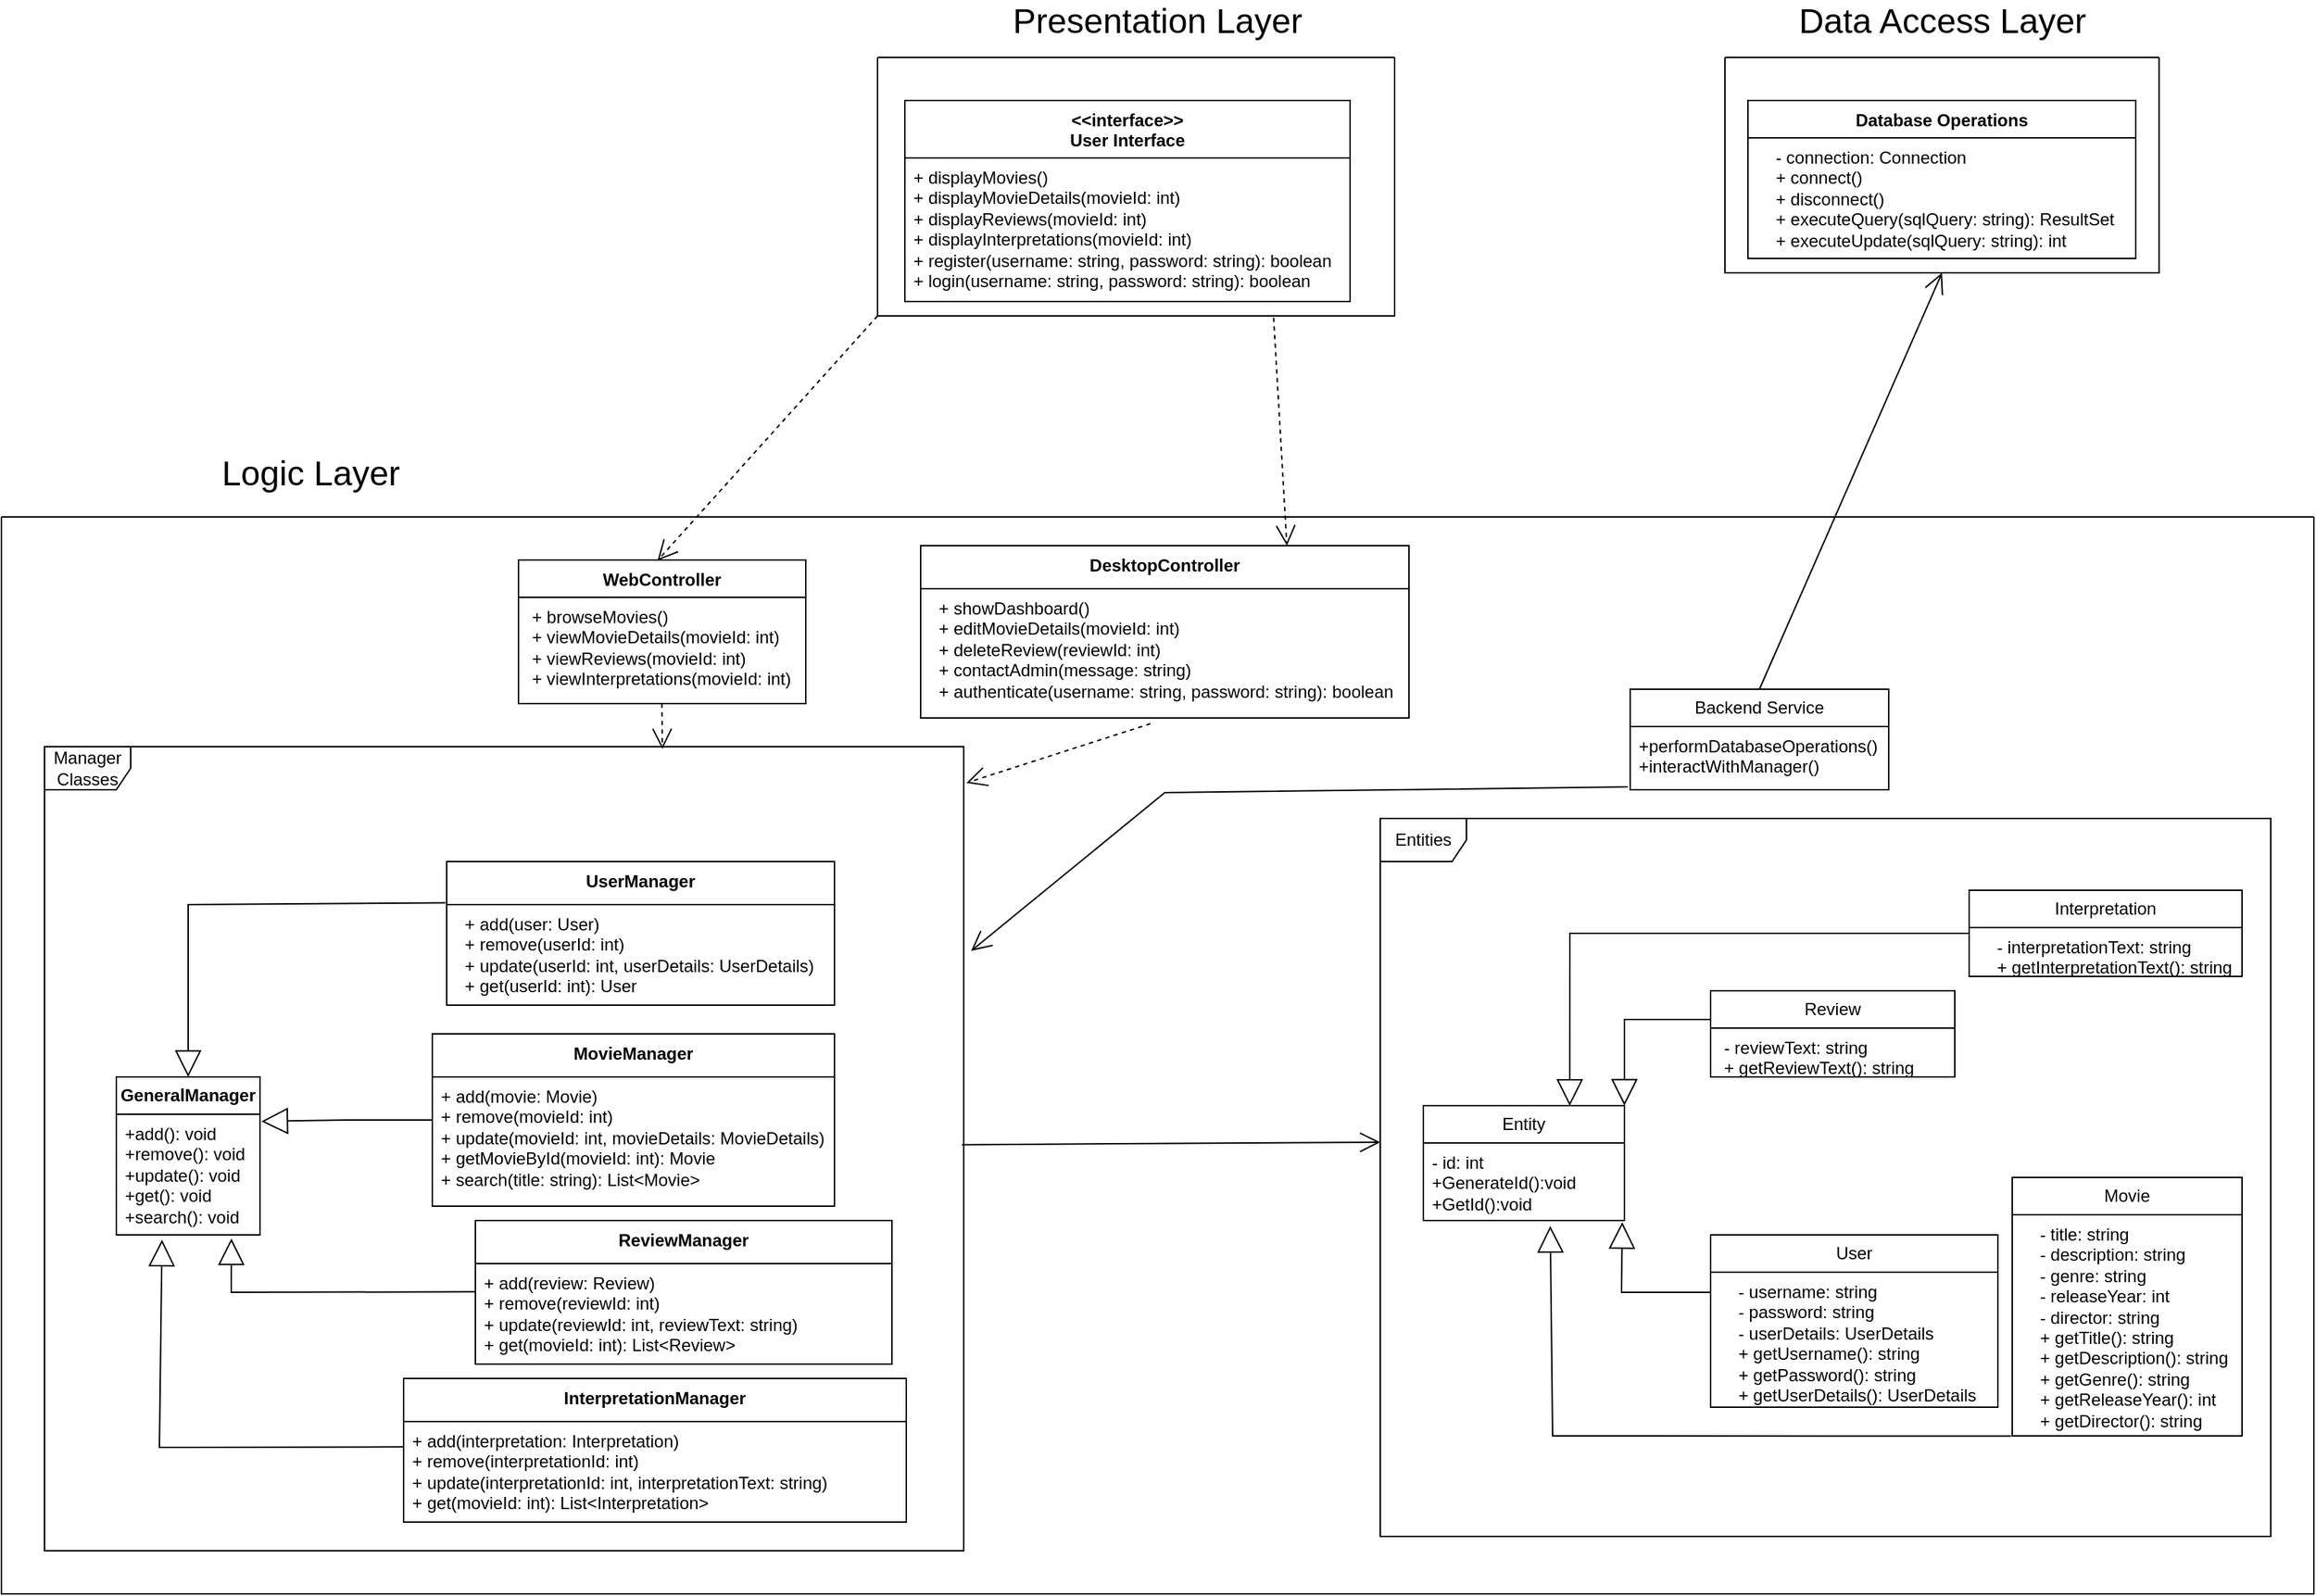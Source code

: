 <mxfile version="24.0.4" type="device">
  <diagram id="C5RBs43oDa-KdzZeNtuy" name="Page-1">
    <mxGraphModel dx="3749" dy="1646" grid="1" gridSize="10" guides="1" tooltips="1" connect="1" arrows="1" fold="1" page="1" pageScale="1" pageWidth="827" pageHeight="1169" math="0" shadow="0">
      <root>
        <mxCell id="WIyWlLk6GJQsqaUBKTNV-0" />
        <mxCell id="WIyWlLk6GJQsqaUBKTNV-1" parent="WIyWlLk6GJQsqaUBKTNV-0" />
        <mxCell id="iR38KoTatVXJLjxWmLt4-14" value="" style="swimlane;startSize=0;" parent="WIyWlLk6GJQsqaUBKTNV-1" vertex="1">
          <mxGeometry x="-190" y="70" width="360" height="180" as="geometry" />
        </mxCell>
        <mxCell id="iR38KoTatVXJLjxWmLt4-9" value="&amp;lt;&amp;lt;interface&amp;gt;&amp;gt;&lt;div&gt;&lt;/div&gt;&lt;div&gt;User Interface&lt;/div&gt;" style="swimlane;fontStyle=1;align=center;verticalAlign=top;childLayout=stackLayout;horizontal=1;startSize=40;horizontalStack=0;resizeParent=1;resizeParentMax=0;resizeLast=0;collapsible=1;marginBottom=0;whiteSpace=wrap;html=1;" parent="iR38KoTatVXJLjxWmLt4-14" vertex="1">
          <mxGeometry x="19" y="30" width="310" height="140" as="geometry" />
        </mxCell>
        <mxCell id="iR38KoTatVXJLjxWmLt4-12" value="&lt;div&gt;+ displayMovies()&lt;/div&gt;&lt;div&gt;+ displayMovieDetails(movieId: int)&lt;/div&gt;&lt;div&gt;+ displayReviews(movieId: int)&lt;/div&gt;&lt;div&gt;+ displayInterpretations(movieId: int)&lt;/div&gt;&lt;div&gt;+ register(username: string, password: string): boolean&lt;/div&gt;&lt;div&gt;+ login(username: string, password: string): boolean&lt;/div&gt;" style="text;strokeColor=none;fillColor=none;align=left;verticalAlign=top;spacingLeft=4;spacingRight=4;overflow=hidden;rotatable=0;points=[[0,0.5],[1,0.5]];portConstraint=eastwest;whiteSpace=wrap;html=1;" parent="iR38KoTatVXJLjxWmLt4-9" vertex="1">
          <mxGeometry y="40" width="310" height="100" as="geometry" />
        </mxCell>
        <mxCell id="iR38KoTatVXJLjxWmLt4-16" value="" style="swimlane;startSize=0;" parent="WIyWlLk6GJQsqaUBKTNV-1" vertex="1">
          <mxGeometry x="-800" y="390" width="1610" height="750" as="geometry" />
        </mxCell>
        <mxCell id="iR38KoTatVXJLjxWmLt4-17" value="DesktopController" style="swimlane;fontStyle=1;align=center;verticalAlign=top;childLayout=stackLayout;horizontal=1;startSize=30;horizontalStack=0;resizeParent=1;resizeParentMax=0;resizeLast=0;collapsible=1;marginBottom=0;whiteSpace=wrap;html=1;" parent="iR38KoTatVXJLjxWmLt4-16" vertex="1">
          <mxGeometry x="640" y="20" width="340" height="120" as="geometry" />
        </mxCell>
        <mxCell id="iR38KoTatVXJLjxWmLt4-20" value="&lt;div&gt;&amp;nbsp; + showDashboard()&lt;/div&gt;&lt;div&gt;&amp;nbsp; + editMovieDetails(movieId: int)&lt;/div&gt;&lt;div&gt;&amp;nbsp; + deleteReview(reviewId: int)&lt;/div&gt;&lt;div&gt;&amp;nbsp; + contactAdmin(message: string)&lt;/div&gt;&lt;div&gt;&amp;nbsp; + authenticate(username: string, password: string): boolean&lt;/div&gt;" style="text;strokeColor=none;fillColor=none;align=left;verticalAlign=top;spacingLeft=4;spacingRight=4;overflow=hidden;rotatable=0;points=[[0,0.5],[1,0.5]];portConstraint=eastwest;whiteSpace=wrap;html=1;" parent="iR38KoTatVXJLjxWmLt4-17" vertex="1">
          <mxGeometry y="30" width="340" height="90" as="geometry" />
        </mxCell>
        <mxCell id="iR38KoTatVXJLjxWmLt4-21" value="WebController" style="swimlane;fontStyle=1;align=center;verticalAlign=top;childLayout=stackLayout;horizontal=1;startSize=26;horizontalStack=0;resizeParent=1;resizeParentMax=0;resizeLast=0;collapsible=1;marginBottom=0;whiteSpace=wrap;html=1;" parent="iR38KoTatVXJLjxWmLt4-16" vertex="1">
          <mxGeometry x="360" y="30" width="200" height="100" as="geometry" />
        </mxCell>
        <mxCell id="iR38KoTatVXJLjxWmLt4-24" value="&lt;div&gt;&amp;nbsp;+ browseMovies()&lt;/div&gt;&lt;div&gt;&amp;nbsp;+ viewMovieDetails(movieId: int)&lt;/div&gt;&lt;div&gt;&amp;nbsp;+ viewReviews(movieId: int)&lt;/div&gt;&lt;div&gt;&amp;nbsp;+ viewInterpretations(movieId: int)&lt;/div&gt;" style="text;strokeColor=none;fillColor=none;align=left;verticalAlign=top;spacingLeft=4;spacingRight=4;overflow=hidden;rotatable=0;points=[[0,0.5],[1,0.5]];portConstraint=eastwest;whiteSpace=wrap;html=1;" parent="iR38KoTatVXJLjxWmLt4-21" vertex="1">
          <mxGeometry y="26" width="200" height="74" as="geometry" />
        </mxCell>
        <mxCell id="iR38KoTatVXJLjxWmLt4-25" value="&lt;div&gt;&lt;span style=&quot;background-color: initial;&quot;&gt;UserManager&lt;/span&gt;&lt;br&gt;&lt;/div&gt;" style="swimlane;fontStyle=1;align=center;verticalAlign=top;childLayout=stackLayout;horizontal=1;startSize=30;horizontalStack=0;resizeParent=1;resizeParentMax=0;resizeLast=0;collapsible=1;marginBottom=0;whiteSpace=wrap;html=1;" parent="iR38KoTatVXJLjxWmLt4-16" vertex="1">
          <mxGeometry x="310" y="240" width="270" height="100" as="geometry" />
        </mxCell>
        <mxCell id="iR38KoTatVXJLjxWmLt4-28" value="&lt;div&gt;&amp;nbsp; + add(user: User)&lt;/div&gt;&lt;div&gt;&amp;nbsp; + remove(userId: int)&lt;/div&gt;&lt;div&gt;&amp;nbsp; + update(userId: int, userDetails: UserDetails)&lt;/div&gt;&lt;div&gt;&amp;nbsp; + get(userId: int): User&lt;/div&gt;" style="text;strokeColor=none;fillColor=none;align=left;verticalAlign=top;spacingLeft=4;spacingRight=4;overflow=hidden;rotatable=0;points=[[0,0.5],[1,0.5]];portConstraint=eastwest;whiteSpace=wrap;html=1;" parent="iR38KoTatVXJLjxWmLt4-25" vertex="1">
          <mxGeometry y="30" width="270" height="70" as="geometry" />
        </mxCell>
        <mxCell id="iR38KoTatVXJLjxWmLt4-33" value="&lt;div&gt;&lt;span style=&quot;background-color: initial;&quot;&gt;MovieManager&lt;/span&gt;&lt;br&gt;&lt;/div&gt;" style="swimlane;fontStyle=1;align=center;verticalAlign=top;childLayout=stackLayout;horizontal=1;startSize=30;horizontalStack=0;resizeParent=1;resizeParentMax=0;resizeLast=0;collapsible=1;marginBottom=0;whiteSpace=wrap;html=1;" parent="iR38KoTatVXJLjxWmLt4-16" vertex="1">
          <mxGeometry x="300" y="360" width="280" height="120" as="geometry" />
        </mxCell>
        <mxCell id="iR38KoTatVXJLjxWmLt4-36" value="&lt;div&gt;+ add(movie: Movie)&lt;/div&gt;&lt;div&gt;+ remove(movieId: int)&lt;/div&gt;&lt;div&gt;+ update(movieId: int, movieDetails: MovieDetails)&lt;/div&gt;&lt;div&gt;+ getMovieById(movieId: int): Movie&lt;/div&gt;&lt;div&gt;+ search(title: string): List&amp;lt;Movie&amp;gt;&lt;/div&gt;" style="text;strokeColor=none;fillColor=none;align=left;verticalAlign=top;spacingLeft=4;spacingRight=4;overflow=hidden;rotatable=0;points=[[0,0.5],[1,0.5]];portConstraint=eastwest;whiteSpace=wrap;html=1;" parent="iR38KoTatVXJLjxWmLt4-33" vertex="1">
          <mxGeometry y="30" width="280" height="90" as="geometry" />
        </mxCell>
        <mxCell id="iR38KoTatVXJLjxWmLt4-61" value="&lt;div&gt;&lt;span style=&quot;background-color: initial;&quot;&gt;ReviewManager&lt;/span&gt;&lt;br&gt;&lt;/div&gt;" style="swimlane;fontStyle=1;align=center;verticalAlign=top;childLayout=stackLayout;horizontal=1;startSize=30;horizontalStack=0;resizeParent=1;resizeParentMax=0;resizeLast=0;collapsible=1;marginBottom=0;whiteSpace=wrap;html=1;" parent="iR38KoTatVXJLjxWmLt4-16" vertex="1">
          <mxGeometry x="330" y="490" width="290" height="100" as="geometry" />
        </mxCell>
        <mxCell id="iR38KoTatVXJLjxWmLt4-62" value="&lt;div&gt;+ add(review: Review)&lt;/div&gt;&lt;div&gt;+ remove(reviewId: int)&lt;/div&gt;&lt;div&gt;+ update(reviewId: int, reviewText: string)&lt;/div&gt;&lt;div&gt;+ get(movieId: int): List&amp;lt;Review&amp;gt;&lt;/div&gt;" style="text;strokeColor=none;fillColor=none;align=left;verticalAlign=top;spacingLeft=4;spacingRight=4;overflow=hidden;rotatable=0;points=[[0,0.5],[1,0.5]];portConstraint=eastwest;whiteSpace=wrap;html=1;" parent="iR38KoTatVXJLjxWmLt4-61" vertex="1">
          <mxGeometry y="30" width="290" height="70" as="geometry" />
        </mxCell>
        <mxCell id="iR38KoTatVXJLjxWmLt4-63" value="&lt;div&gt;&lt;span style=&quot;background-color: initial;&quot;&gt;InterpretationManager&lt;/span&gt;&lt;br&gt;&lt;/div&gt;" style="swimlane;fontStyle=1;align=center;verticalAlign=top;childLayout=stackLayout;horizontal=1;startSize=30;horizontalStack=0;resizeParent=1;resizeParentMax=0;resizeLast=0;collapsible=1;marginBottom=0;whiteSpace=wrap;html=1;" parent="iR38KoTatVXJLjxWmLt4-16" vertex="1">
          <mxGeometry x="280" y="600" width="350" height="100" as="geometry" />
        </mxCell>
        <mxCell id="iR38KoTatVXJLjxWmLt4-64" value="&lt;div&gt;+ add(interpretation: Interpretation)&lt;/div&gt;&lt;div&gt;+ remove(interpretationId: int)&lt;/div&gt;&lt;div&gt;+ update(interpretationId: int, interpretationText: string)&lt;/div&gt;&lt;div&gt;+ get(movieId: int): List&amp;lt;Interpretation&amp;gt;&lt;/div&gt;" style="text;strokeColor=none;fillColor=none;align=left;verticalAlign=top;spacingLeft=4;spacingRight=4;overflow=hidden;rotatable=0;points=[[0,0.5],[1,0.5]];portConstraint=eastwest;whiteSpace=wrap;html=1;" parent="iR38KoTatVXJLjxWmLt4-63" vertex="1">
          <mxGeometry y="30" width="350" height="70" as="geometry" />
        </mxCell>
        <mxCell id="qx7hN7F4rczpkf0NwDpL-4" value="User" style="swimlane;fontStyle=0;childLayout=stackLayout;horizontal=1;startSize=26;fillColor=none;horizontalStack=0;resizeParent=1;resizeParentMax=0;resizeLast=0;collapsible=1;marginBottom=0;whiteSpace=wrap;html=1;" parent="iR38KoTatVXJLjxWmLt4-16" vertex="1">
          <mxGeometry x="1190" y="500" width="200" height="120" as="geometry" />
        </mxCell>
        <mxCell id="qx7hN7F4rczpkf0NwDpL-5" value="&lt;div&gt;&lt;span style=&quot;background-color: initial;&quot;&gt;&amp;nbsp; &amp;nbsp; - username: string&lt;/span&gt;&lt;br&gt;&lt;/div&gt;&lt;div&gt;&amp;nbsp; &amp;nbsp; - password: string&lt;/div&gt;&lt;div&gt;&amp;nbsp; &amp;nbsp; - userDetails: UserDetails&lt;/div&gt;&lt;div&gt;&amp;nbsp; &amp;nbsp; + getUsername(): string&lt;/div&gt;&lt;div&gt;&amp;nbsp; &amp;nbsp; + getPassword(): string&lt;/div&gt;&lt;div&gt;&amp;nbsp; &amp;nbsp; + getUserDetails(): UserDetails&lt;/div&gt;" style="text;strokeColor=none;fillColor=none;align=left;verticalAlign=top;spacingLeft=4;spacingRight=4;overflow=hidden;rotatable=0;points=[[0,0.5],[1,0.5]];portConstraint=eastwest;whiteSpace=wrap;html=1;" parent="qx7hN7F4rczpkf0NwDpL-4" vertex="1">
          <mxGeometry y="26" width="200" height="94" as="geometry" />
        </mxCell>
        <mxCell id="qx7hN7F4rczpkf0NwDpL-8" value="Movie" style="swimlane;fontStyle=0;childLayout=stackLayout;horizontal=1;startSize=26;fillColor=none;horizontalStack=0;resizeParent=1;resizeParentMax=0;resizeLast=0;collapsible=1;marginBottom=0;whiteSpace=wrap;html=1;" parent="iR38KoTatVXJLjxWmLt4-16" vertex="1">
          <mxGeometry x="1400" y="460" width="160" height="180" as="geometry" />
        </mxCell>
        <mxCell id="qx7hN7F4rczpkf0NwDpL-9" value="&lt;div&gt;&lt;span style=&quot;background-color: initial;&quot;&gt;&amp;nbsp; &amp;nbsp; - title: string&lt;/span&gt;&lt;br&gt;&lt;/div&gt;&lt;div&gt;&amp;nbsp; &amp;nbsp; - description: string&lt;/div&gt;&lt;div&gt;&amp;nbsp; &amp;nbsp; - genre: string&lt;/div&gt;&lt;div&gt;&amp;nbsp; &amp;nbsp; - releaseYear: int&lt;/div&gt;&lt;div&gt;&amp;nbsp; &amp;nbsp; - director: string&lt;/div&gt;&lt;div&gt;&amp;nbsp; &amp;nbsp; + getTitle(): string&lt;/div&gt;&lt;div&gt;&amp;nbsp; &amp;nbsp; + getDescription(): string&lt;/div&gt;&lt;div&gt;&amp;nbsp; &amp;nbsp; + getGenre(): string&lt;/div&gt;&lt;div&gt;&amp;nbsp; &amp;nbsp; + getReleaseYear(): int&lt;/div&gt;&lt;div&gt;&amp;nbsp; &amp;nbsp; + getDirector(): string&lt;/div&gt;" style="text;strokeColor=none;fillColor=none;align=left;verticalAlign=top;spacingLeft=4;spacingRight=4;overflow=hidden;rotatable=0;points=[[0,0.5],[1,0.5]];portConstraint=eastwest;whiteSpace=wrap;html=1;" parent="qx7hN7F4rczpkf0NwDpL-8" vertex="1">
          <mxGeometry y="26" width="160" height="154" as="geometry" />
        </mxCell>
        <mxCell id="qx7hN7F4rczpkf0NwDpL-12" value="Review" style="swimlane;fontStyle=0;childLayout=stackLayout;horizontal=1;startSize=26;fillColor=none;horizontalStack=0;resizeParent=1;resizeParentMax=0;resizeLast=0;collapsible=1;marginBottom=0;whiteSpace=wrap;html=1;" parent="iR38KoTatVXJLjxWmLt4-16" vertex="1">
          <mxGeometry x="1190" y="330" width="170" height="60" as="geometry" />
        </mxCell>
        <mxCell id="qx7hN7F4rczpkf0NwDpL-13" value="&lt;div&gt;&lt;span style=&quot;background-color: initial;&quot;&gt;&amp;nbsp;- reviewText: string&lt;/span&gt;&lt;br&gt;&lt;/div&gt;&lt;div&gt;&amp;nbsp;+ getReviewText(): string&lt;/div&gt;" style="text;strokeColor=none;fillColor=none;align=left;verticalAlign=top;spacingLeft=4;spacingRight=4;overflow=hidden;rotatable=0;points=[[0,0.5],[1,0.5]];portConstraint=eastwest;whiteSpace=wrap;html=1;" parent="qx7hN7F4rczpkf0NwDpL-12" vertex="1">
          <mxGeometry y="26" width="170" height="34" as="geometry" />
        </mxCell>
        <mxCell id="qx7hN7F4rczpkf0NwDpL-16" value="Interpretation" style="swimlane;fontStyle=0;childLayout=stackLayout;horizontal=1;startSize=26;fillColor=none;horizontalStack=0;resizeParent=1;resizeParentMax=0;resizeLast=0;collapsible=1;marginBottom=0;whiteSpace=wrap;html=1;" parent="iR38KoTatVXJLjxWmLt4-16" vertex="1">
          <mxGeometry x="1370" y="260" width="190" height="60" as="geometry" />
        </mxCell>
        <mxCell id="qx7hN7F4rczpkf0NwDpL-17" value="&lt;div&gt;&lt;span style=&quot;background-color: initial;&quot;&gt;&amp;nbsp; &amp;nbsp; - interpretationText: string&lt;/span&gt;&lt;/div&gt;&lt;div&gt;&amp;nbsp; &amp;nbsp; + getInterpretationText(): string&lt;/div&gt;" style="text;strokeColor=none;fillColor=none;align=left;verticalAlign=top;spacingLeft=4;spacingRight=4;overflow=hidden;rotatable=0;points=[[0,0.5],[1,0.5]];portConstraint=eastwest;whiteSpace=wrap;html=1;" parent="qx7hN7F4rczpkf0NwDpL-16" vertex="1">
          <mxGeometry y="26" width="190" height="34" as="geometry" />
        </mxCell>
        <mxCell id="qx7hN7F4rczpkf0NwDpL-27" value="Manager Classes" style="shape=umlFrame;whiteSpace=wrap;html=1;pointerEvents=0;" parent="iR38KoTatVXJLjxWmLt4-16" vertex="1">
          <mxGeometry x="30" y="160" width="640" height="560" as="geometry" />
        </mxCell>
        <mxCell id="qx7hN7F4rczpkf0NwDpL-31" value="Backend Service" style="swimlane;fontStyle=0;childLayout=stackLayout;horizontal=1;startSize=26;fillColor=none;horizontalStack=0;resizeParent=1;resizeParentMax=0;resizeLast=0;collapsible=1;marginBottom=0;whiteSpace=wrap;html=1;" parent="iR38KoTatVXJLjxWmLt4-16" vertex="1">
          <mxGeometry x="1134" y="120" width="180" height="70" as="geometry" />
        </mxCell>
        <mxCell id="qx7hN7F4rczpkf0NwDpL-32" value="+performDatabaseOperations()&lt;div&gt;+interactWithManager()&lt;/div&gt;" style="text;strokeColor=none;fillColor=none;align=left;verticalAlign=top;spacingLeft=4;spacingRight=4;overflow=hidden;rotatable=0;points=[[0,0.5],[1,0.5]];portConstraint=eastwest;whiteSpace=wrap;html=1;" parent="qx7hN7F4rczpkf0NwDpL-31" vertex="1">
          <mxGeometry y="26" width="180" height="44" as="geometry" />
        </mxCell>
        <mxCell id="qx7hN7F4rczpkf0NwDpL-35" value="Entities" style="shape=umlFrame;whiteSpace=wrap;html=1;pointerEvents=0;" parent="iR38KoTatVXJLjxWmLt4-16" vertex="1">
          <mxGeometry x="960" y="210" width="620" height="500" as="geometry" />
        </mxCell>
        <mxCell id="qx7hN7F4rczpkf0NwDpL-36" value="" style="endArrow=open;endFill=1;endSize=12;html=1;rounded=0;entryX=0;entryY=0.451;entryDx=0;entryDy=0;entryPerimeter=0;exitX=0.998;exitY=0.495;exitDx=0;exitDy=0;exitPerimeter=0;" parent="iR38KoTatVXJLjxWmLt4-16" source="qx7hN7F4rczpkf0NwDpL-27" target="qx7hN7F4rczpkf0NwDpL-35" edge="1">
          <mxGeometry width="160" relative="1" as="geometry">
            <mxPoint x="580" y="389.5" as="sourcePoint" />
            <mxPoint x="740" y="389.5" as="targetPoint" />
          </mxGeometry>
        </mxCell>
        <mxCell id="qx7hN7F4rczpkf0NwDpL-40" value="" style="endArrow=open;endSize=12;dashed=1;html=1;rounded=0;exitX=1.007;exitY=1.022;exitDx=0;exitDy=0;exitPerimeter=0;entryX=0.618;entryY=0.003;entryDx=0;entryDy=0;entryPerimeter=0;" parent="iR38KoTatVXJLjxWmLt4-16" edge="1">
          <mxGeometry width="160" relative="1" as="geometry">
            <mxPoint x="459.82" y="129.998" as="sourcePoint" />
            <mxPoint x="460.18" y="161.68" as="targetPoint" />
            <Array as="points" />
          </mxGeometry>
        </mxCell>
        <mxCell id="qx7hN7F4rczpkf0NwDpL-41" value="" style="endArrow=open;endSize=12;dashed=1;html=1;rounded=0;exitX=1.009;exitY=0.411;exitDx=0;exitDy=0;entryX=1.003;entryY=0.045;entryDx=0;entryDy=0;exitPerimeter=0;entryPerimeter=0;" parent="iR38KoTatVXJLjxWmLt4-16" target="qx7hN7F4rczpkf0NwDpL-27" edge="1">
          <mxGeometry x="0.01" width="160" relative="1" as="geometry">
            <mxPoint x="800" y="144.0" as="sourcePoint" />
            <mxPoint x="950.94" y="194.51" as="targetPoint" />
            <mxPoint as="offset" />
          </mxGeometry>
        </mxCell>
        <mxCell id="qx7hN7F4rczpkf0NwDpL-43" value="" style="endArrow=open;endFill=1;endSize=12;html=1;rounded=0;exitX=-0.009;exitY=0.955;exitDx=0;exitDy=0;exitPerimeter=0;entryX=1.008;entryY=0.254;entryDx=0;entryDy=0;entryPerimeter=0;" parent="iR38KoTatVXJLjxWmLt4-16" source="qx7hN7F4rczpkf0NwDpL-32" target="qx7hN7F4rczpkf0NwDpL-27" edge="1">
          <mxGeometry width="160" relative="1" as="geometry">
            <mxPoint x="710" y="340" as="sourcePoint" />
            <mxPoint x="870" y="340" as="targetPoint" />
            <Array as="points">
              <mxPoint x="810" y="192" />
            </Array>
          </mxGeometry>
        </mxCell>
        <mxCell id="nimb80_pBrbYNt26mRaU-0" value="Entity" style="swimlane;fontStyle=0;childLayout=stackLayout;horizontal=1;startSize=26;fillColor=none;horizontalStack=0;resizeParent=1;resizeParentMax=0;resizeLast=0;collapsible=1;marginBottom=0;whiteSpace=wrap;html=1;" vertex="1" parent="iR38KoTatVXJLjxWmLt4-16">
          <mxGeometry x="990" y="410" width="140" height="80" as="geometry" />
        </mxCell>
        <mxCell id="nimb80_pBrbYNt26mRaU-1" value="&lt;div&gt;- id: int&lt;/div&gt;+GenerateId():void&lt;div&gt;+GetId():void&lt;/div&gt;" style="text;strokeColor=none;fillColor=none;align=left;verticalAlign=top;spacingLeft=4;spacingRight=4;overflow=hidden;rotatable=0;points=[[0,0.5],[1,0.5]];portConstraint=eastwest;whiteSpace=wrap;html=1;" vertex="1" parent="nimb80_pBrbYNt26mRaU-0">
          <mxGeometry y="26" width="140" height="54" as="geometry" />
        </mxCell>
        <mxCell id="nimb80_pBrbYNt26mRaU-4" value="&lt;div&gt;&lt;br&gt;&lt;/div&gt;&lt;div&gt;&lt;br&gt;&lt;/div&gt;" style="endArrow=block;endSize=16;endFill=0;html=1;rounded=0;entryX=0.989;entryY=1.021;entryDx=0;entryDy=0;entryPerimeter=0;" edge="1" parent="iR38KoTatVXJLjxWmLt4-16" target="nimb80_pBrbYNt26mRaU-1">
          <mxGeometry width="160" relative="1" as="geometry">
            <mxPoint x="1190" y="540" as="sourcePoint" />
            <mxPoint x="1168.24" y="583.39" as="targetPoint" />
            <Array as="points">
              <mxPoint x="1128" y="540" />
            </Array>
          </mxGeometry>
        </mxCell>
        <mxCell id="nimb80_pBrbYNt26mRaU-5" value="&lt;div&gt;&lt;br&gt;&lt;/div&gt;&lt;div&gt;&lt;br&gt;&lt;/div&gt;" style="endArrow=block;endSize=16;endFill=0;html=1;rounded=0;entryX=1;entryY=0;entryDx=0;entryDy=0;" edge="1" parent="iR38KoTatVXJLjxWmLt4-16" target="nimb80_pBrbYNt26mRaU-0">
          <mxGeometry width="160" relative="1" as="geometry">
            <mxPoint x="1190" y="350" as="sourcePoint" />
            <mxPoint x="1090" y="310" as="targetPoint" />
            <Array as="points">
              <mxPoint x="1130" y="350" />
            </Array>
          </mxGeometry>
        </mxCell>
        <mxCell id="nimb80_pBrbYNt26mRaU-6" value="&lt;div&gt;&lt;br&gt;&lt;/div&gt;&lt;div&gt;&lt;br&gt;&lt;/div&gt;" style="endArrow=block;endSize=16;endFill=0;html=1;rounded=0;entryX=0.728;entryY=0.002;entryDx=0;entryDy=0;entryPerimeter=0;" edge="1" parent="iR38KoTatVXJLjxWmLt4-16" target="nimb80_pBrbYNt26mRaU-0">
          <mxGeometry width="160" relative="1" as="geometry">
            <mxPoint x="1370" y="290" as="sourcePoint" />
            <mxPoint x="1312" y="310" as="targetPoint" />
            <Array as="points">
              <mxPoint x="1092" y="290" />
            </Array>
          </mxGeometry>
        </mxCell>
        <mxCell id="nimb80_pBrbYNt26mRaU-8" value="&lt;div&gt;&lt;br&gt;&lt;/div&gt;&lt;div&gt;&lt;br&gt;&lt;/div&gt;" style="endArrow=block;endSize=16;endFill=0;html=1;rounded=0;exitX=-0.005;exitY=1.001;exitDx=0;exitDy=0;exitPerimeter=0;entryX=0.631;entryY=1.071;entryDx=0;entryDy=0;entryPerimeter=0;" edge="1" parent="iR38KoTatVXJLjxWmLt4-16" source="qx7hN7F4rczpkf0NwDpL-9" target="nimb80_pBrbYNt26mRaU-1">
          <mxGeometry width="160" relative="1" as="geometry">
            <mxPoint x="1158" y="620" as="sourcePoint" />
            <mxPoint x="1100" y="680" as="targetPoint" />
            <Array as="points">
              <mxPoint x="1080" y="640" />
            </Array>
          </mxGeometry>
        </mxCell>
        <mxCell id="nimb80_pBrbYNt26mRaU-9" value="&lt;b&gt;GeneralManager&lt;/b&gt;" style="swimlane;fontStyle=0;childLayout=stackLayout;horizontal=1;startSize=26;fillColor=none;horizontalStack=0;resizeParent=1;resizeParentMax=0;resizeLast=0;collapsible=1;marginBottom=0;whiteSpace=wrap;html=1;" vertex="1" parent="iR38KoTatVXJLjxWmLt4-16">
          <mxGeometry x="80" y="390" width="100" height="110" as="geometry" />
        </mxCell>
        <mxCell id="nimb80_pBrbYNt26mRaU-10" value="+add(): void&lt;div&gt;+remove(): void&lt;/div&gt;&lt;div&gt;+update(): void&lt;/div&gt;&lt;div&gt;+get(): void&lt;/div&gt;&lt;div&gt;+search(): void&lt;/div&gt;" style="text;strokeColor=none;fillColor=none;align=left;verticalAlign=top;spacingLeft=4;spacingRight=4;overflow=hidden;rotatable=0;points=[[0,0.5],[1,0.5]];portConstraint=eastwest;whiteSpace=wrap;html=1;" vertex="1" parent="nimb80_pBrbYNt26mRaU-9">
          <mxGeometry y="26" width="100" height="84" as="geometry" />
        </mxCell>
        <mxCell id="nimb80_pBrbYNt26mRaU-13" value="&lt;div&gt;&lt;br&gt;&lt;/div&gt;&lt;div&gt;&lt;br&gt;&lt;/div&gt;" style="endArrow=block;endSize=16;endFill=0;html=1;rounded=0;entryX=1;entryY=0;entryDx=0;entryDy=0;exitX=-0.003;exitY=-0.017;exitDx=0;exitDy=0;exitPerimeter=0;" edge="1" parent="iR38KoTatVXJLjxWmLt4-16" source="iR38KoTatVXJLjxWmLt4-28">
          <mxGeometry width="160" relative="1" as="geometry">
            <mxPoint x="190" y="330" as="sourcePoint" />
            <mxPoint x="130" y="390" as="targetPoint" />
            <Array as="points">
              <mxPoint x="130" y="270" />
            </Array>
          </mxGeometry>
        </mxCell>
        <mxCell id="nimb80_pBrbYNt26mRaU-14" value="&lt;div&gt;&lt;br&gt;&lt;/div&gt;&lt;div&gt;&lt;br&gt;&lt;/div&gt;" style="endArrow=block;endSize=16;endFill=0;html=1;rounded=0;entryX=1.01;entryY=0.059;entryDx=0;entryDy=0;exitX=-0.003;exitY=-0.017;exitDx=0;exitDy=0;exitPerimeter=0;entryPerimeter=0;" edge="1" parent="iR38KoTatVXJLjxWmLt4-16" target="nimb80_pBrbYNt26mRaU-10">
          <mxGeometry width="160" relative="1" as="geometry">
            <mxPoint x="300" y="420" as="sourcePoint" />
            <mxPoint x="121" y="541" as="targetPoint" />
            <Array as="points">
              <mxPoint x="240" y="420" />
            </Array>
          </mxGeometry>
        </mxCell>
        <mxCell id="nimb80_pBrbYNt26mRaU-15" value="&lt;div&gt;&lt;br&gt;&lt;/div&gt;&lt;div&gt;&lt;br&gt;&lt;/div&gt;" style="endArrow=block;endSize=16;endFill=0;html=1;rounded=0;entryX=0.801;entryY=1.03;entryDx=0;entryDy=0;exitX=-0.003;exitY=-0.017;exitDx=0;exitDy=0;exitPerimeter=0;entryPerimeter=0;" edge="1" parent="iR38KoTatVXJLjxWmLt4-16" target="nimb80_pBrbYNt26mRaU-10">
          <mxGeometry width="160" relative="1" as="geometry">
            <mxPoint x="330" y="539.66" as="sourcePoint" />
            <mxPoint x="211" y="539.66" as="targetPoint" />
            <Array as="points">
              <mxPoint x="160" y="540" />
            </Array>
          </mxGeometry>
        </mxCell>
        <mxCell id="nimb80_pBrbYNt26mRaU-16" value="&lt;div&gt;&lt;br&gt;&lt;/div&gt;&lt;div&gt;&lt;br&gt;&lt;/div&gt;" style="endArrow=block;endSize=16;endFill=0;html=1;rounded=0;entryX=0.318;entryY=1.04;entryDx=0;entryDy=0;exitX=-0.003;exitY=-0.017;exitDx=0;exitDy=0;exitPerimeter=0;entryPerimeter=0;" edge="1" parent="iR38KoTatVXJLjxWmLt4-16" target="nimb80_pBrbYNt26mRaU-10">
          <mxGeometry width="160" relative="1" as="geometry">
            <mxPoint x="280" y="647.66" as="sourcePoint" />
            <mxPoint x="110" y="600" as="targetPoint" />
            <Array as="points">
              <mxPoint x="110" y="648" />
            </Array>
          </mxGeometry>
        </mxCell>
        <mxCell id="iR38KoTatVXJLjxWmLt4-46" value="" style="swimlane;startSize=0;" parent="WIyWlLk6GJQsqaUBKTNV-1" vertex="1">
          <mxGeometry x="400" y="70" width="302.25" height="150" as="geometry" />
        </mxCell>
        <mxCell id="iR38KoTatVXJLjxWmLt4-47" value="Database Operations" style="swimlane;fontStyle=1;align=center;verticalAlign=top;childLayout=stackLayout;horizontal=1;startSize=26;horizontalStack=0;resizeParent=1;resizeParentMax=0;resizeLast=0;collapsible=1;marginBottom=0;whiteSpace=wrap;html=1;" parent="iR38KoTatVXJLjxWmLt4-46" vertex="1">
          <mxGeometry x="16" y="30" width="270" height="110" as="geometry" />
        </mxCell>
        <mxCell id="iR38KoTatVXJLjxWmLt4-50" value="&lt;div&gt;&amp;nbsp; &amp;nbsp; - connection: Connection&lt;/div&gt;&lt;div&gt;&amp;nbsp; &amp;nbsp; + connect()&lt;/div&gt;&lt;div&gt;&amp;nbsp; &amp;nbsp; + disconnect()&lt;/div&gt;&lt;div&gt;&amp;nbsp; &amp;nbsp; + executeQuery(sqlQuery: string): ResultSet&lt;/div&gt;&lt;div&gt;&amp;nbsp; &amp;nbsp; + executeUpdate(sqlQuery: string): int&lt;/div&gt;" style="text;strokeColor=none;fillColor=none;align=left;verticalAlign=top;spacingLeft=4;spacingRight=4;overflow=hidden;rotatable=0;points=[[0,0.5],[1,0.5]];portConstraint=eastwest;whiteSpace=wrap;html=1;" parent="iR38KoTatVXJLjxWmLt4-47" vertex="1">
          <mxGeometry y="26" width="270" height="84" as="geometry" />
        </mxCell>
        <mxCell id="iR38KoTatVXJLjxWmLt4-55" value="" style="endArrow=open;endSize=12;dashed=1;html=1;rounded=0;entryX=0.484;entryY=0.004;entryDx=0;entryDy=0;exitX=0;exitY=1;exitDx=0;exitDy=0;entryPerimeter=0;" parent="WIyWlLk6GJQsqaUBKTNV-1" source="iR38KoTatVXJLjxWmLt4-14" target="iR38KoTatVXJLjxWmLt4-21" edge="1">
          <mxGeometry x="0.01" width="160" relative="1" as="geometry">
            <mxPoint x="194" y="348" as="sourcePoint" />
            <mxPoint x="344" y="442" as="targetPoint" />
            <mxPoint as="offset" />
          </mxGeometry>
        </mxCell>
        <mxCell id="iR38KoTatVXJLjxWmLt4-57" value="" style="endArrow=open;endSize=12;dashed=1;html=1;rounded=0;exitX=0.766;exitY=1.007;exitDx=0;exitDy=0;entryX=0.75;entryY=0;entryDx=0;entryDy=0;exitPerimeter=0;" parent="WIyWlLk6GJQsqaUBKTNV-1" source="iR38KoTatVXJLjxWmLt4-14" target="iR38KoTatVXJLjxWmLt4-17" edge="1">
          <mxGeometry x="0.01" width="160" relative="1" as="geometry">
            <mxPoint x="222" y="325" as="sourcePoint" />
            <mxPoint x="270" y="395" as="targetPoint" />
            <mxPoint as="offset" />
          </mxGeometry>
        </mxCell>
        <mxCell id="iR38KoTatVXJLjxWmLt4-52" value="&lt;font style=&quot;font-size: 24px;&quot;&gt;Logic Layer&lt;/font&gt;" style="text;html=1;align=center;verticalAlign=middle;whiteSpace=wrap;rounded=0;" parent="WIyWlLk6GJQsqaUBKTNV-1" vertex="1">
          <mxGeometry x="-680.0" y="345" width="191" height="30" as="geometry" />
        </mxCell>
        <mxCell id="iR38KoTatVXJLjxWmLt4-15" value="&lt;font style=&quot;font-size: 24px;&quot;&gt;Presentation Layer&lt;/font&gt;" style="text;html=1;align=center;verticalAlign=middle;whiteSpace=wrap;rounded=0;" parent="WIyWlLk6GJQsqaUBKTNV-1" vertex="1">
          <mxGeometry x="-110" y="30" width="230" height="30" as="geometry" />
        </mxCell>
        <mxCell id="iR38KoTatVXJLjxWmLt4-51" value="&lt;font style=&quot;font-size: 24px;&quot;&gt;Data Access Layer&lt;/font&gt;" style="text;html=1;align=center;verticalAlign=middle;whiteSpace=wrap;rounded=0;" parent="WIyWlLk6GJQsqaUBKTNV-1" vertex="1">
          <mxGeometry x="433.88" y="30" width="234.5" height="30" as="geometry" />
        </mxCell>
        <mxCell id="qx7hN7F4rczpkf0NwDpL-44" value="" style="endArrow=open;endFill=1;endSize=12;html=1;rounded=0;exitX=0.5;exitY=0;exitDx=0;exitDy=0;entryX=0.5;entryY=1;entryDx=0;entryDy=0;" parent="WIyWlLk6GJQsqaUBKTNV-1" source="qx7hN7F4rczpkf0NwDpL-31" target="iR38KoTatVXJLjxWmLt4-46" edge="1">
          <mxGeometry width="160" relative="1" as="geometry">
            <mxPoint x="440" y="480" as="sourcePoint" />
            <mxPoint x="600" y="480" as="targetPoint" />
          </mxGeometry>
        </mxCell>
      </root>
    </mxGraphModel>
  </diagram>
</mxfile>
